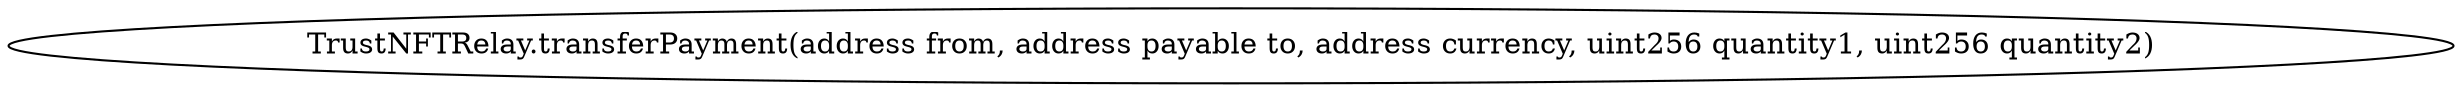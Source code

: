 digraph "" {
	graph [bb="0,0,974.08,36"];
	node [label="\N"];
	"TrustNFTRelay.transferPayment(address from, address payable to, address currency, uint256 quantity1, uint256 quantity2)"	 [height=0.5,
		pos="487.04,18",
		width=13.529];
}
digraph "" {
	graph [bb="0,0,974.08,36"];
	node [label="\N"];
	"TrustNFTRelay.transferPayment(address from, address payable to, address currency, uint256 quantity1, uint256 quantity2)"	 [height=0.5,
		pos="487.04,18",
		width=13.529];
}
